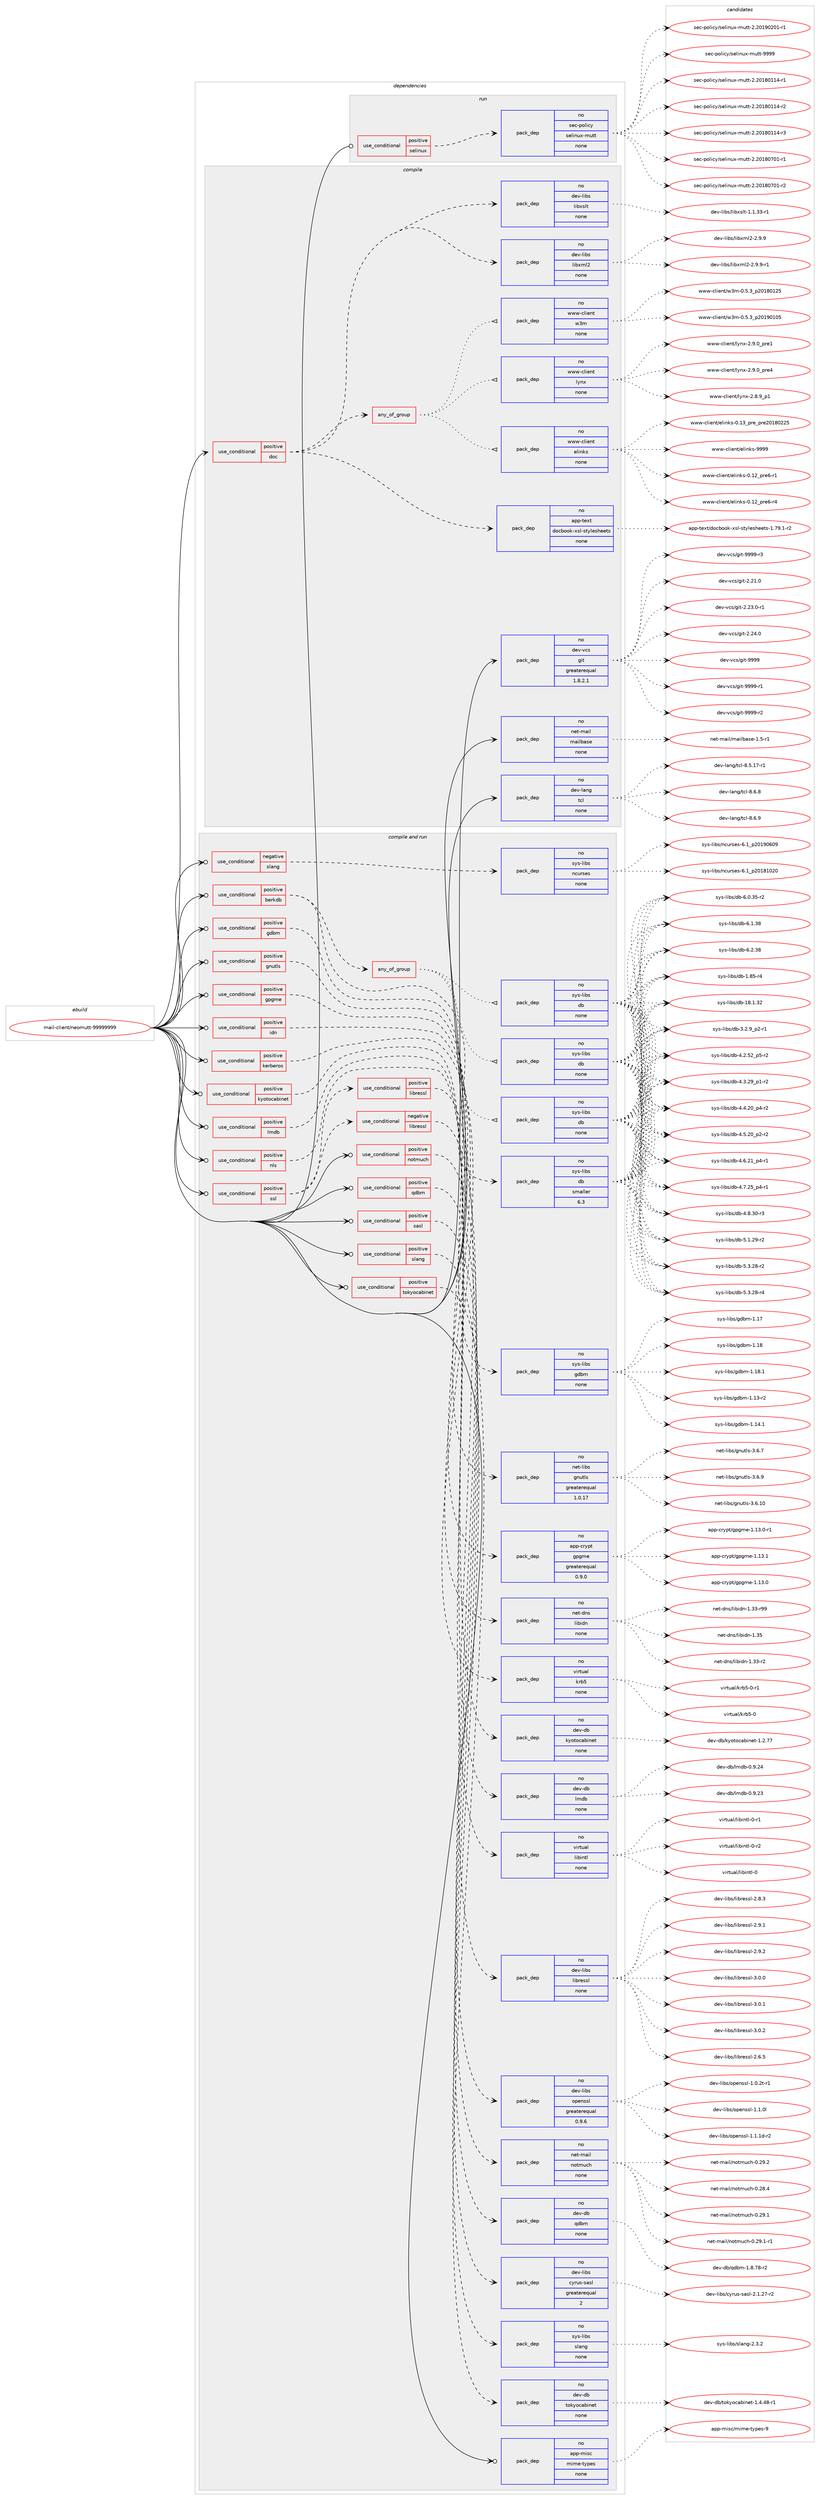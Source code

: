 digraph prolog {

# *************
# Graph options
# *************

newrank=true;
concentrate=true;
compound=true;
graph [rankdir=LR,fontname=Helvetica,fontsize=10,ranksep=1.5];#, ranksep=2.5, nodesep=0.2];
edge  [arrowhead=vee];
node  [fontname=Helvetica,fontsize=10];

# **********
# The ebuild
# **********

subgraph cluster_leftcol {
color=gray;
rank=same;
label=<<i>ebuild</i>>;
id [label="mail-client/neomutt-99999999", color=red, width=4, href="../mail-client/neomutt-99999999.svg"];
}

# ****************
# The dependencies
# ****************

subgraph cluster_midcol {
color=gray;
label=<<i>dependencies</i>>;
subgraph cluster_compile {
fillcolor="#eeeeee";
style=filled;
label=<<i>compile</i>>;
subgraph cond188159 {
dependency771784 [label=<<TABLE BORDER="0" CELLBORDER="1" CELLSPACING="0" CELLPADDING="4"><TR><TD ROWSPAN="3" CELLPADDING="10">use_conditional</TD></TR><TR><TD>positive</TD></TR><TR><TD>doc</TD></TR></TABLE>>, shape=none, color=red];
subgraph pack570267 {
dependency771785 [label=<<TABLE BORDER="0" CELLBORDER="1" CELLSPACING="0" CELLPADDING="4" WIDTH="220"><TR><TD ROWSPAN="6" CELLPADDING="30">pack_dep</TD></TR><TR><TD WIDTH="110">no</TD></TR><TR><TD>dev-libs</TD></TR><TR><TD>libxml2</TD></TR><TR><TD>none</TD></TR><TR><TD></TD></TR></TABLE>>, shape=none, color=blue];
}
dependency771784:e -> dependency771785:w [weight=20,style="dashed",arrowhead="vee"];
subgraph pack570268 {
dependency771786 [label=<<TABLE BORDER="0" CELLBORDER="1" CELLSPACING="0" CELLPADDING="4" WIDTH="220"><TR><TD ROWSPAN="6" CELLPADDING="30">pack_dep</TD></TR><TR><TD WIDTH="110">no</TD></TR><TR><TD>dev-libs</TD></TR><TR><TD>libxslt</TD></TR><TR><TD>none</TD></TR><TR><TD></TD></TR></TABLE>>, shape=none, color=blue];
}
dependency771784:e -> dependency771786:w [weight=20,style="dashed",arrowhead="vee"];
subgraph pack570269 {
dependency771787 [label=<<TABLE BORDER="0" CELLBORDER="1" CELLSPACING="0" CELLPADDING="4" WIDTH="220"><TR><TD ROWSPAN="6" CELLPADDING="30">pack_dep</TD></TR><TR><TD WIDTH="110">no</TD></TR><TR><TD>app-text</TD></TR><TR><TD>docbook-xsl-stylesheets</TD></TR><TR><TD>none</TD></TR><TR><TD></TD></TR></TABLE>>, shape=none, color=blue];
}
dependency771784:e -> dependency771787:w [weight=20,style="dashed",arrowhead="vee"];
subgraph any12952 {
dependency771788 [label=<<TABLE BORDER="0" CELLBORDER="1" CELLSPACING="0" CELLPADDING="4"><TR><TD CELLPADDING="10">any_of_group</TD></TR></TABLE>>, shape=none, color=red];subgraph pack570270 {
dependency771789 [label=<<TABLE BORDER="0" CELLBORDER="1" CELLSPACING="0" CELLPADDING="4" WIDTH="220"><TR><TD ROWSPAN="6" CELLPADDING="30">pack_dep</TD></TR><TR><TD WIDTH="110">no</TD></TR><TR><TD>www-client</TD></TR><TR><TD>lynx</TD></TR><TR><TD>none</TD></TR><TR><TD></TD></TR></TABLE>>, shape=none, color=blue];
}
dependency771788:e -> dependency771789:w [weight=20,style="dotted",arrowhead="oinv"];
subgraph pack570271 {
dependency771790 [label=<<TABLE BORDER="0" CELLBORDER="1" CELLSPACING="0" CELLPADDING="4" WIDTH="220"><TR><TD ROWSPAN="6" CELLPADDING="30">pack_dep</TD></TR><TR><TD WIDTH="110">no</TD></TR><TR><TD>www-client</TD></TR><TR><TD>w3m</TD></TR><TR><TD>none</TD></TR><TR><TD></TD></TR></TABLE>>, shape=none, color=blue];
}
dependency771788:e -> dependency771790:w [weight=20,style="dotted",arrowhead="oinv"];
subgraph pack570272 {
dependency771791 [label=<<TABLE BORDER="0" CELLBORDER="1" CELLSPACING="0" CELLPADDING="4" WIDTH="220"><TR><TD ROWSPAN="6" CELLPADDING="30">pack_dep</TD></TR><TR><TD WIDTH="110">no</TD></TR><TR><TD>www-client</TD></TR><TR><TD>elinks</TD></TR><TR><TD>none</TD></TR><TR><TD></TD></TR></TABLE>>, shape=none, color=blue];
}
dependency771788:e -> dependency771791:w [weight=20,style="dotted",arrowhead="oinv"];
}
dependency771784:e -> dependency771788:w [weight=20,style="dashed",arrowhead="vee"];
}
id:e -> dependency771784:w [weight=20,style="solid",arrowhead="vee"];
subgraph pack570273 {
dependency771792 [label=<<TABLE BORDER="0" CELLBORDER="1" CELLSPACING="0" CELLPADDING="4" WIDTH="220"><TR><TD ROWSPAN="6" CELLPADDING="30">pack_dep</TD></TR><TR><TD WIDTH="110">no</TD></TR><TR><TD>dev-lang</TD></TR><TR><TD>tcl</TD></TR><TR><TD>none</TD></TR><TR><TD></TD></TR></TABLE>>, shape=none, color=blue];
}
id:e -> dependency771792:w [weight=20,style="solid",arrowhead="vee"];
subgraph pack570274 {
dependency771793 [label=<<TABLE BORDER="0" CELLBORDER="1" CELLSPACING="0" CELLPADDING="4" WIDTH="220"><TR><TD ROWSPAN="6" CELLPADDING="30">pack_dep</TD></TR><TR><TD WIDTH="110">no</TD></TR><TR><TD>dev-vcs</TD></TR><TR><TD>git</TD></TR><TR><TD>greaterequal</TD></TR><TR><TD>1.8.2.1</TD></TR></TABLE>>, shape=none, color=blue];
}
id:e -> dependency771793:w [weight=20,style="solid",arrowhead="vee"];
subgraph pack570275 {
dependency771794 [label=<<TABLE BORDER="0" CELLBORDER="1" CELLSPACING="0" CELLPADDING="4" WIDTH="220"><TR><TD ROWSPAN="6" CELLPADDING="30">pack_dep</TD></TR><TR><TD WIDTH="110">no</TD></TR><TR><TD>net-mail</TD></TR><TR><TD>mailbase</TD></TR><TR><TD>none</TD></TR><TR><TD></TD></TR></TABLE>>, shape=none, color=blue];
}
id:e -> dependency771794:w [weight=20,style="solid",arrowhead="vee"];
}
subgraph cluster_compileandrun {
fillcolor="#eeeeee";
style=filled;
label=<<i>compile and run</i>>;
subgraph cond188160 {
dependency771795 [label=<<TABLE BORDER="0" CELLBORDER="1" CELLSPACING="0" CELLPADDING="4"><TR><TD ROWSPAN="3" CELLPADDING="10">use_conditional</TD></TR><TR><TD>negative</TD></TR><TR><TD>slang</TD></TR></TABLE>>, shape=none, color=red];
subgraph pack570276 {
dependency771796 [label=<<TABLE BORDER="0" CELLBORDER="1" CELLSPACING="0" CELLPADDING="4" WIDTH="220"><TR><TD ROWSPAN="6" CELLPADDING="30">pack_dep</TD></TR><TR><TD WIDTH="110">no</TD></TR><TR><TD>sys-libs</TD></TR><TR><TD>ncurses</TD></TR><TR><TD>none</TD></TR><TR><TD></TD></TR></TABLE>>, shape=none, color=blue];
}
dependency771795:e -> dependency771796:w [weight=20,style="dashed",arrowhead="vee"];
}
id:e -> dependency771795:w [weight=20,style="solid",arrowhead="odotvee"];
subgraph cond188161 {
dependency771797 [label=<<TABLE BORDER="0" CELLBORDER="1" CELLSPACING="0" CELLPADDING="4"><TR><TD ROWSPAN="3" CELLPADDING="10">use_conditional</TD></TR><TR><TD>positive</TD></TR><TR><TD>berkdb</TD></TR></TABLE>>, shape=none, color=red];
subgraph any12953 {
dependency771798 [label=<<TABLE BORDER="0" CELLBORDER="1" CELLSPACING="0" CELLPADDING="4"><TR><TD CELLPADDING="10">any_of_group</TD></TR></TABLE>>, shape=none, color=red];subgraph pack570277 {
dependency771799 [label=<<TABLE BORDER="0" CELLBORDER="1" CELLSPACING="0" CELLPADDING="4" WIDTH="220"><TR><TD ROWSPAN="6" CELLPADDING="30">pack_dep</TD></TR><TR><TD WIDTH="110">no</TD></TR><TR><TD>sys-libs</TD></TR><TR><TD>db</TD></TR><TR><TD>none</TD></TR><TR><TD></TD></TR></TABLE>>, shape=none, color=blue];
}
dependency771798:e -> dependency771799:w [weight=20,style="dotted",arrowhead="oinv"];
subgraph pack570278 {
dependency771800 [label=<<TABLE BORDER="0" CELLBORDER="1" CELLSPACING="0" CELLPADDING="4" WIDTH="220"><TR><TD ROWSPAN="6" CELLPADDING="30">pack_dep</TD></TR><TR><TD WIDTH="110">no</TD></TR><TR><TD>sys-libs</TD></TR><TR><TD>db</TD></TR><TR><TD>none</TD></TR><TR><TD></TD></TR></TABLE>>, shape=none, color=blue];
}
dependency771798:e -> dependency771800:w [weight=20,style="dotted",arrowhead="oinv"];
subgraph pack570279 {
dependency771801 [label=<<TABLE BORDER="0" CELLBORDER="1" CELLSPACING="0" CELLPADDING="4" WIDTH="220"><TR><TD ROWSPAN="6" CELLPADDING="30">pack_dep</TD></TR><TR><TD WIDTH="110">no</TD></TR><TR><TD>sys-libs</TD></TR><TR><TD>db</TD></TR><TR><TD>none</TD></TR><TR><TD></TD></TR></TABLE>>, shape=none, color=blue];
}
dependency771798:e -> dependency771801:w [weight=20,style="dotted",arrowhead="oinv"];
}
dependency771797:e -> dependency771798:w [weight=20,style="dashed",arrowhead="vee"];
subgraph pack570280 {
dependency771802 [label=<<TABLE BORDER="0" CELLBORDER="1" CELLSPACING="0" CELLPADDING="4" WIDTH="220"><TR><TD ROWSPAN="6" CELLPADDING="30">pack_dep</TD></TR><TR><TD WIDTH="110">no</TD></TR><TR><TD>sys-libs</TD></TR><TR><TD>db</TD></TR><TR><TD>smaller</TD></TR><TR><TD>6.3</TD></TR></TABLE>>, shape=none, color=blue];
}
dependency771797:e -> dependency771802:w [weight=20,style="dashed",arrowhead="vee"];
}
id:e -> dependency771797:w [weight=20,style="solid",arrowhead="odotvee"];
subgraph cond188162 {
dependency771803 [label=<<TABLE BORDER="0" CELLBORDER="1" CELLSPACING="0" CELLPADDING="4"><TR><TD ROWSPAN="3" CELLPADDING="10">use_conditional</TD></TR><TR><TD>positive</TD></TR><TR><TD>gdbm</TD></TR></TABLE>>, shape=none, color=red];
subgraph pack570281 {
dependency771804 [label=<<TABLE BORDER="0" CELLBORDER="1" CELLSPACING="0" CELLPADDING="4" WIDTH="220"><TR><TD ROWSPAN="6" CELLPADDING="30">pack_dep</TD></TR><TR><TD WIDTH="110">no</TD></TR><TR><TD>sys-libs</TD></TR><TR><TD>gdbm</TD></TR><TR><TD>none</TD></TR><TR><TD></TD></TR></TABLE>>, shape=none, color=blue];
}
dependency771803:e -> dependency771804:w [weight=20,style="dashed",arrowhead="vee"];
}
id:e -> dependency771803:w [weight=20,style="solid",arrowhead="odotvee"];
subgraph cond188163 {
dependency771805 [label=<<TABLE BORDER="0" CELLBORDER="1" CELLSPACING="0" CELLPADDING="4"><TR><TD ROWSPAN="3" CELLPADDING="10">use_conditional</TD></TR><TR><TD>positive</TD></TR><TR><TD>gnutls</TD></TR></TABLE>>, shape=none, color=red];
subgraph pack570282 {
dependency771806 [label=<<TABLE BORDER="0" CELLBORDER="1" CELLSPACING="0" CELLPADDING="4" WIDTH="220"><TR><TD ROWSPAN="6" CELLPADDING="30">pack_dep</TD></TR><TR><TD WIDTH="110">no</TD></TR><TR><TD>net-libs</TD></TR><TR><TD>gnutls</TD></TR><TR><TD>greaterequal</TD></TR><TR><TD>1.0.17</TD></TR></TABLE>>, shape=none, color=blue];
}
dependency771805:e -> dependency771806:w [weight=20,style="dashed",arrowhead="vee"];
}
id:e -> dependency771805:w [weight=20,style="solid",arrowhead="odotvee"];
subgraph cond188164 {
dependency771807 [label=<<TABLE BORDER="0" CELLBORDER="1" CELLSPACING="0" CELLPADDING="4"><TR><TD ROWSPAN="3" CELLPADDING="10">use_conditional</TD></TR><TR><TD>positive</TD></TR><TR><TD>gpgme</TD></TR></TABLE>>, shape=none, color=red];
subgraph pack570283 {
dependency771808 [label=<<TABLE BORDER="0" CELLBORDER="1" CELLSPACING="0" CELLPADDING="4" WIDTH="220"><TR><TD ROWSPAN="6" CELLPADDING="30">pack_dep</TD></TR><TR><TD WIDTH="110">no</TD></TR><TR><TD>app-crypt</TD></TR><TR><TD>gpgme</TD></TR><TR><TD>greaterequal</TD></TR><TR><TD>0.9.0</TD></TR></TABLE>>, shape=none, color=blue];
}
dependency771807:e -> dependency771808:w [weight=20,style="dashed",arrowhead="vee"];
}
id:e -> dependency771807:w [weight=20,style="solid",arrowhead="odotvee"];
subgraph cond188165 {
dependency771809 [label=<<TABLE BORDER="0" CELLBORDER="1" CELLSPACING="0" CELLPADDING="4"><TR><TD ROWSPAN="3" CELLPADDING="10">use_conditional</TD></TR><TR><TD>positive</TD></TR><TR><TD>idn</TD></TR></TABLE>>, shape=none, color=red];
subgraph pack570284 {
dependency771810 [label=<<TABLE BORDER="0" CELLBORDER="1" CELLSPACING="0" CELLPADDING="4" WIDTH="220"><TR><TD ROWSPAN="6" CELLPADDING="30">pack_dep</TD></TR><TR><TD WIDTH="110">no</TD></TR><TR><TD>net-dns</TD></TR><TR><TD>libidn</TD></TR><TR><TD>none</TD></TR><TR><TD></TD></TR></TABLE>>, shape=none, color=blue];
}
dependency771809:e -> dependency771810:w [weight=20,style="dashed",arrowhead="vee"];
}
id:e -> dependency771809:w [weight=20,style="solid",arrowhead="odotvee"];
subgraph cond188166 {
dependency771811 [label=<<TABLE BORDER="0" CELLBORDER="1" CELLSPACING="0" CELLPADDING="4"><TR><TD ROWSPAN="3" CELLPADDING="10">use_conditional</TD></TR><TR><TD>positive</TD></TR><TR><TD>kerberos</TD></TR></TABLE>>, shape=none, color=red];
subgraph pack570285 {
dependency771812 [label=<<TABLE BORDER="0" CELLBORDER="1" CELLSPACING="0" CELLPADDING="4" WIDTH="220"><TR><TD ROWSPAN="6" CELLPADDING="30">pack_dep</TD></TR><TR><TD WIDTH="110">no</TD></TR><TR><TD>virtual</TD></TR><TR><TD>krb5</TD></TR><TR><TD>none</TD></TR><TR><TD></TD></TR></TABLE>>, shape=none, color=blue];
}
dependency771811:e -> dependency771812:w [weight=20,style="dashed",arrowhead="vee"];
}
id:e -> dependency771811:w [weight=20,style="solid",arrowhead="odotvee"];
subgraph cond188167 {
dependency771813 [label=<<TABLE BORDER="0" CELLBORDER="1" CELLSPACING="0" CELLPADDING="4"><TR><TD ROWSPAN="3" CELLPADDING="10">use_conditional</TD></TR><TR><TD>positive</TD></TR><TR><TD>kyotocabinet</TD></TR></TABLE>>, shape=none, color=red];
subgraph pack570286 {
dependency771814 [label=<<TABLE BORDER="0" CELLBORDER="1" CELLSPACING="0" CELLPADDING="4" WIDTH="220"><TR><TD ROWSPAN="6" CELLPADDING="30">pack_dep</TD></TR><TR><TD WIDTH="110">no</TD></TR><TR><TD>dev-db</TD></TR><TR><TD>kyotocabinet</TD></TR><TR><TD>none</TD></TR><TR><TD></TD></TR></TABLE>>, shape=none, color=blue];
}
dependency771813:e -> dependency771814:w [weight=20,style="dashed",arrowhead="vee"];
}
id:e -> dependency771813:w [weight=20,style="solid",arrowhead="odotvee"];
subgraph cond188168 {
dependency771815 [label=<<TABLE BORDER="0" CELLBORDER="1" CELLSPACING="0" CELLPADDING="4"><TR><TD ROWSPAN="3" CELLPADDING="10">use_conditional</TD></TR><TR><TD>positive</TD></TR><TR><TD>lmdb</TD></TR></TABLE>>, shape=none, color=red];
subgraph pack570287 {
dependency771816 [label=<<TABLE BORDER="0" CELLBORDER="1" CELLSPACING="0" CELLPADDING="4" WIDTH="220"><TR><TD ROWSPAN="6" CELLPADDING="30">pack_dep</TD></TR><TR><TD WIDTH="110">no</TD></TR><TR><TD>dev-db</TD></TR><TR><TD>lmdb</TD></TR><TR><TD>none</TD></TR><TR><TD></TD></TR></TABLE>>, shape=none, color=blue];
}
dependency771815:e -> dependency771816:w [weight=20,style="dashed",arrowhead="vee"];
}
id:e -> dependency771815:w [weight=20,style="solid",arrowhead="odotvee"];
subgraph cond188169 {
dependency771817 [label=<<TABLE BORDER="0" CELLBORDER="1" CELLSPACING="0" CELLPADDING="4"><TR><TD ROWSPAN="3" CELLPADDING="10">use_conditional</TD></TR><TR><TD>positive</TD></TR><TR><TD>nls</TD></TR></TABLE>>, shape=none, color=red];
subgraph pack570288 {
dependency771818 [label=<<TABLE BORDER="0" CELLBORDER="1" CELLSPACING="0" CELLPADDING="4" WIDTH="220"><TR><TD ROWSPAN="6" CELLPADDING="30">pack_dep</TD></TR><TR><TD WIDTH="110">no</TD></TR><TR><TD>virtual</TD></TR><TR><TD>libintl</TD></TR><TR><TD>none</TD></TR><TR><TD></TD></TR></TABLE>>, shape=none, color=blue];
}
dependency771817:e -> dependency771818:w [weight=20,style="dashed",arrowhead="vee"];
}
id:e -> dependency771817:w [weight=20,style="solid",arrowhead="odotvee"];
subgraph cond188170 {
dependency771819 [label=<<TABLE BORDER="0" CELLBORDER="1" CELLSPACING="0" CELLPADDING="4"><TR><TD ROWSPAN="3" CELLPADDING="10">use_conditional</TD></TR><TR><TD>positive</TD></TR><TR><TD>notmuch</TD></TR></TABLE>>, shape=none, color=red];
subgraph pack570289 {
dependency771820 [label=<<TABLE BORDER="0" CELLBORDER="1" CELLSPACING="0" CELLPADDING="4" WIDTH="220"><TR><TD ROWSPAN="6" CELLPADDING="30">pack_dep</TD></TR><TR><TD WIDTH="110">no</TD></TR><TR><TD>net-mail</TD></TR><TR><TD>notmuch</TD></TR><TR><TD>none</TD></TR><TR><TD></TD></TR></TABLE>>, shape=none, color=blue];
}
dependency771819:e -> dependency771820:w [weight=20,style="dashed",arrowhead="vee"];
}
id:e -> dependency771819:w [weight=20,style="solid",arrowhead="odotvee"];
subgraph cond188171 {
dependency771821 [label=<<TABLE BORDER="0" CELLBORDER="1" CELLSPACING="0" CELLPADDING="4"><TR><TD ROWSPAN="3" CELLPADDING="10">use_conditional</TD></TR><TR><TD>positive</TD></TR><TR><TD>qdbm</TD></TR></TABLE>>, shape=none, color=red];
subgraph pack570290 {
dependency771822 [label=<<TABLE BORDER="0" CELLBORDER="1" CELLSPACING="0" CELLPADDING="4" WIDTH="220"><TR><TD ROWSPAN="6" CELLPADDING="30">pack_dep</TD></TR><TR><TD WIDTH="110">no</TD></TR><TR><TD>dev-db</TD></TR><TR><TD>qdbm</TD></TR><TR><TD>none</TD></TR><TR><TD></TD></TR></TABLE>>, shape=none, color=blue];
}
dependency771821:e -> dependency771822:w [weight=20,style="dashed",arrowhead="vee"];
}
id:e -> dependency771821:w [weight=20,style="solid",arrowhead="odotvee"];
subgraph cond188172 {
dependency771823 [label=<<TABLE BORDER="0" CELLBORDER="1" CELLSPACING="0" CELLPADDING="4"><TR><TD ROWSPAN="3" CELLPADDING="10">use_conditional</TD></TR><TR><TD>positive</TD></TR><TR><TD>sasl</TD></TR></TABLE>>, shape=none, color=red];
subgraph pack570291 {
dependency771824 [label=<<TABLE BORDER="0" CELLBORDER="1" CELLSPACING="0" CELLPADDING="4" WIDTH="220"><TR><TD ROWSPAN="6" CELLPADDING="30">pack_dep</TD></TR><TR><TD WIDTH="110">no</TD></TR><TR><TD>dev-libs</TD></TR><TR><TD>cyrus-sasl</TD></TR><TR><TD>greaterequal</TD></TR><TR><TD>2</TD></TR></TABLE>>, shape=none, color=blue];
}
dependency771823:e -> dependency771824:w [weight=20,style="dashed",arrowhead="vee"];
}
id:e -> dependency771823:w [weight=20,style="solid",arrowhead="odotvee"];
subgraph cond188173 {
dependency771825 [label=<<TABLE BORDER="0" CELLBORDER="1" CELLSPACING="0" CELLPADDING="4"><TR><TD ROWSPAN="3" CELLPADDING="10">use_conditional</TD></TR><TR><TD>positive</TD></TR><TR><TD>slang</TD></TR></TABLE>>, shape=none, color=red];
subgraph pack570292 {
dependency771826 [label=<<TABLE BORDER="0" CELLBORDER="1" CELLSPACING="0" CELLPADDING="4" WIDTH="220"><TR><TD ROWSPAN="6" CELLPADDING="30">pack_dep</TD></TR><TR><TD WIDTH="110">no</TD></TR><TR><TD>sys-libs</TD></TR><TR><TD>slang</TD></TR><TR><TD>none</TD></TR><TR><TD></TD></TR></TABLE>>, shape=none, color=blue];
}
dependency771825:e -> dependency771826:w [weight=20,style="dashed",arrowhead="vee"];
}
id:e -> dependency771825:w [weight=20,style="solid",arrowhead="odotvee"];
subgraph cond188174 {
dependency771827 [label=<<TABLE BORDER="0" CELLBORDER="1" CELLSPACING="0" CELLPADDING="4"><TR><TD ROWSPAN="3" CELLPADDING="10">use_conditional</TD></TR><TR><TD>positive</TD></TR><TR><TD>ssl</TD></TR></TABLE>>, shape=none, color=red];
subgraph cond188175 {
dependency771828 [label=<<TABLE BORDER="0" CELLBORDER="1" CELLSPACING="0" CELLPADDING="4"><TR><TD ROWSPAN="3" CELLPADDING="10">use_conditional</TD></TR><TR><TD>negative</TD></TR><TR><TD>libressl</TD></TR></TABLE>>, shape=none, color=red];
subgraph pack570293 {
dependency771829 [label=<<TABLE BORDER="0" CELLBORDER="1" CELLSPACING="0" CELLPADDING="4" WIDTH="220"><TR><TD ROWSPAN="6" CELLPADDING="30">pack_dep</TD></TR><TR><TD WIDTH="110">no</TD></TR><TR><TD>dev-libs</TD></TR><TR><TD>openssl</TD></TR><TR><TD>greaterequal</TD></TR><TR><TD>0.9.6</TD></TR></TABLE>>, shape=none, color=blue];
}
dependency771828:e -> dependency771829:w [weight=20,style="dashed",arrowhead="vee"];
}
dependency771827:e -> dependency771828:w [weight=20,style="dashed",arrowhead="vee"];
subgraph cond188176 {
dependency771830 [label=<<TABLE BORDER="0" CELLBORDER="1" CELLSPACING="0" CELLPADDING="4"><TR><TD ROWSPAN="3" CELLPADDING="10">use_conditional</TD></TR><TR><TD>positive</TD></TR><TR><TD>libressl</TD></TR></TABLE>>, shape=none, color=red];
subgraph pack570294 {
dependency771831 [label=<<TABLE BORDER="0" CELLBORDER="1" CELLSPACING="0" CELLPADDING="4" WIDTH="220"><TR><TD ROWSPAN="6" CELLPADDING="30">pack_dep</TD></TR><TR><TD WIDTH="110">no</TD></TR><TR><TD>dev-libs</TD></TR><TR><TD>libressl</TD></TR><TR><TD>none</TD></TR><TR><TD></TD></TR></TABLE>>, shape=none, color=blue];
}
dependency771830:e -> dependency771831:w [weight=20,style="dashed",arrowhead="vee"];
}
dependency771827:e -> dependency771830:w [weight=20,style="dashed",arrowhead="vee"];
}
id:e -> dependency771827:w [weight=20,style="solid",arrowhead="odotvee"];
subgraph cond188177 {
dependency771832 [label=<<TABLE BORDER="0" CELLBORDER="1" CELLSPACING="0" CELLPADDING="4"><TR><TD ROWSPAN="3" CELLPADDING="10">use_conditional</TD></TR><TR><TD>positive</TD></TR><TR><TD>tokyocabinet</TD></TR></TABLE>>, shape=none, color=red];
subgraph pack570295 {
dependency771833 [label=<<TABLE BORDER="0" CELLBORDER="1" CELLSPACING="0" CELLPADDING="4" WIDTH="220"><TR><TD ROWSPAN="6" CELLPADDING="30">pack_dep</TD></TR><TR><TD WIDTH="110">no</TD></TR><TR><TD>dev-db</TD></TR><TR><TD>tokyocabinet</TD></TR><TR><TD>none</TD></TR><TR><TD></TD></TR></TABLE>>, shape=none, color=blue];
}
dependency771832:e -> dependency771833:w [weight=20,style="dashed",arrowhead="vee"];
}
id:e -> dependency771832:w [weight=20,style="solid",arrowhead="odotvee"];
subgraph pack570296 {
dependency771834 [label=<<TABLE BORDER="0" CELLBORDER="1" CELLSPACING="0" CELLPADDING="4" WIDTH="220"><TR><TD ROWSPAN="6" CELLPADDING="30">pack_dep</TD></TR><TR><TD WIDTH="110">no</TD></TR><TR><TD>app-misc</TD></TR><TR><TD>mime-types</TD></TR><TR><TD>none</TD></TR><TR><TD></TD></TR></TABLE>>, shape=none, color=blue];
}
id:e -> dependency771834:w [weight=20,style="solid",arrowhead="odotvee"];
}
subgraph cluster_run {
fillcolor="#eeeeee";
style=filled;
label=<<i>run</i>>;
subgraph cond188178 {
dependency771835 [label=<<TABLE BORDER="0" CELLBORDER="1" CELLSPACING="0" CELLPADDING="4"><TR><TD ROWSPAN="3" CELLPADDING="10">use_conditional</TD></TR><TR><TD>positive</TD></TR><TR><TD>selinux</TD></TR></TABLE>>, shape=none, color=red];
subgraph pack570297 {
dependency771836 [label=<<TABLE BORDER="0" CELLBORDER="1" CELLSPACING="0" CELLPADDING="4" WIDTH="220"><TR><TD ROWSPAN="6" CELLPADDING="30">pack_dep</TD></TR><TR><TD WIDTH="110">no</TD></TR><TR><TD>sec-policy</TD></TR><TR><TD>selinux-mutt</TD></TR><TR><TD>none</TD></TR><TR><TD></TD></TR></TABLE>>, shape=none, color=blue];
}
dependency771835:e -> dependency771836:w [weight=20,style="dashed",arrowhead="vee"];
}
id:e -> dependency771835:w [weight=20,style="solid",arrowhead="odot"];
}
}

# **************
# The candidates
# **************

subgraph cluster_choices {
rank=same;
color=gray;
label=<<i>candidates</i>>;

subgraph choice570267 {
color=black;
nodesep=1;
choice1001011184510810598115471081059812010910850455046574657 [label="dev-libs/libxml2-2.9.9", color=red, width=4,href="../dev-libs/libxml2-2.9.9.svg"];
choice10010111845108105981154710810598120109108504550465746574511449 [label="dev-libs/libxml2-2.9.9-r1", color=red, width=4,href="../dev-libs/libxml2-2.9.9-r1.svg"];
dependency771785:e -> choice1001011184510810598115471081059812010910850455046574657:w [style=dotted,weight="100"];
dependency771785:e -> choice10010111845108105981154710810598120109108504550465746574511449:w [style=dotted,weight="100"];
}
subgraph choice570268 {
color=black;
nodesep=1;
choice10010111845108105981154710810598120115108116454946494651514511449 [label="dev-libs/libxslt-1.1.33-r1", color=red, width=4,href="../dev-libs/libxslt-1.1.33-r1.svg"];
dependency771786:e -> choice10010111845108105981154710810598120115108116454946494651514511449:w [style=dotted,weight="100"];
}
subgraph choice570269 {
color=black;
nodesep=1;
choice97112112451161011201164710011199981111111074512011510845115116121108101115104101101116115454946555746494511450 [label="app-text/docbook-xsl-stylesheets-1.79.1-r2", color=red, width=4,href="../app-text/docbook-xsl-stylesheets-1.79.1-r2.svg"];
dependency771787:e -> choice97112112451161011201164710011199981111111074512011510845115116121108101115104101101116115454946555746494511450:w [style=dotted,weight="100"];
}
subgraph choice570270 {
color=black;
nodesep=1;
choice1191191194599108105101110116471081211101204550465646579511249 [label="www-client/lynx-2.8.9_p1", color=red, width=4,href="../www-client/lynx-2.8.9_p1.svg"];
choice1191191194599108105101110116471081211101204550465746489511211410149 [label="www-client/lynx-2.9.0_pre1", color=red, width=4,href="../www-client/lynx-2.9.0_pre1.svg"];
choice1191191194599108105101110116471081211101204550465746489511211410152 [label="www-client/lynx-2.9.0_pre4", color=red, width=4,href="../www-client/lynx-2.9.0_pre4.svg"];
dependency771789:e -> choice1191191194599108105101110116471081211101204550465646579511249:w [style=dotted,weight="100"];
dependency771789:e -> choice1191191194599108105101110116471081211101204550465746489511211410149:w [style=dotted,weight="100"];
dependency771789:e -> choice1191191194599108105101110116471081211101204550465746489511211410152:w [style=dotted,weight="100"];
}
subgraph choice570271 {
color=black;
nodesep=1;
choice11911911945991081051011101164711951109454846534651951125048495648495053 [label="www-client/w3m-0.5.3_p20180125", color=red, width=4,href="../www-client/w3m-0.5.3_p20180125.svg"];
choice11911911945991081051011101164711951109454846534651951125048495748494853 [label="www-client/w3m-0.5.3_p20190105", color=red, width=4,href="../www-client/w3m-0.5.3_p20190105.svg"];
dependency771790:e -> choice11911911945991081051011101164711951109454846534651951125048495648495053:w [style=dotted,weight="100"];
dependency771790:e -> choice11911911945991081051011101164711951109454846534651951125048495748494853:w [style=dotted,weight="100"];
}
subgraph choice570272 {
color=black;
nodesep=1;
choice119119119459910810510111011647101108105110107115454846495095112114101544511449 [label="www-client/elinks-0.12_pre6-r1", color=red, width=4,href="../www-client/elinks-0.12_pre6-r1.svg"];
choice119119119459910810510111011647101108105110107115454846495095112114101544511452 [label="www-client/elinks-0.12_pre6-r4", color=red, width=4,href="../www-client/elinks-0.12_pre6-r4.svg"];
choice119119119459910810510111011647101108105110107115454846495195112114101951121141015048495648505053 [label="www-client/elinks-0.13_pre_pre20180225", color=red, width=4,href="../www-client/elinks-0.13_pre_pre20180225.svg"];
choice1191191194599108105101110116471011081051101071154557575757 [label="www-client/elinks-9999", color=red, width=4,href="../www-client/elinks-9999.svg"];
dependency771791:e -> choice119119119459910810510111011647101108105110107115454846495095112114101544511449:w [style=dotted,weight="100"];
dependency771791:e -> choice119119119459910810510111011647101108105110107115454846495095112114101544511452:w [style=dotted,weight="100"];
dependency771791:e -> choice119119119459910810510111011647101108105110107115454846495195112114101951121141015048495648505053:w [style=dotted,weight="100"];
dependency771791:e -> choice1191191194599108105101110116471011081051101071154557575757:w [style=dotted,weight="100"];
}
subgraph choice570273 {
color=black;
nodesep=1;
choice10010111845108971101034711699108455646534649554511449 [label="dev-lang/tcl-8.5.17-r1", color=red, width=4,href="../dev-lang/tcl-8.5.17-r1.svg"];
choice10010111845108971101034711699108455646544656 [label="dev-lang/tcl-8.6.8", color=red, width=4,href="../dev-lang/tcl-8.6.8.svg"];
choice10010111845108971101034711699108455646544657 [label="dev-lang/tcl-8.6.9", color=red, width=4,href="../dev-lang/tcl-8.6.9.svg"];
dependency771792:e -> choice10010111845108971101034711699108455646534649554511449:w [style=dotted,weight="100"];
dependency771792:e -> choice10010111845108971101034711699108455646544656:w [style=dotted,weight="100"];
dependency771792:e -> choice10010111845108971101034711699108455646544657:w [style=dotted,weight="100"];
}
subgraph choice570274 {
color=black;
nodesep=1;
choice10010111845118991154710310511645504650494648 [label="dev-vcs/git-2.21.0", color=red, width=4,href="../dev-vcs/git-2.21.0.svg"];
choice100101118451189911547103105116455046505146484511449 [label="dev-vcs/git-2.23.0-r1", color=red, width=4,href="../dev-vcs/git-2.23.0-r1.svg"];
choice10010111845118991154710310511645504650524648 [label="dev-vcs/git-2.24.0", color=red, width=4,href="../dev-vcs/git-2.24.0.svg"];
choice1001011184511899115471031051164557575757 [label="dev-vcs/git-9999", color=red, width=4,href="../dev-vcs/git-9999.svg"];
choice10010111845118991154710310511645575757574511449 [label="dev-vcs/git-9999-r1", color=red, width=4,href="../dev-vcs/git-9999-r1.svg"];
choice10010111845118991154710310511645575757574511450 [label="dev-vcs/git-9999-r2", color=red, width=4,href="../dev-vcs/git-9999-r2.svg"];
choice10010111845118991154710310511645575757574511451 [label="dev-vcs/git-9999-r3", color=red, width=4,href="../dev-vcs/git-9999-r3.svg"];
dependency771793:e -> choice10010111845118991154710310511645504650494648:w [style=dotted,weight="100"];
dependency771793:e -> choice100101118451189911547103105116455046505146484511449:w [style=dotted,weight="100"];
dependency771793:e -> choice10010111845118991154710310511645504650524648:w [style=dotted,weight="100"];
dependency771793:e -> choice1001011184511899115471031051164557575757:w [style=dotted,weight="100"];
dependency771793:e -> choice10010111845118991154710310511645575757574511449:w [style=dotted,weight="100"];
dependency771793:e -> choice10010111845118991154710310511645575757574511450:w [style=dotted,weight="100"];
dependency771793:e -> choice10010111845118991154710310511645575757574511451:w [style=dotted,weight="100"];
}
subgraph choice570275 {
color=black;
nodesep=1;
choice110101116451099710510847109971051089897115101454946534511449 [label="net-mail/mailbase-1.5-r1", color=red, width=4,href="../net-mail/mailbase-1.5-r1.svg"];
dependency771794:e -> choice110101116451099710510847109971051089897115101454946534511449:w [style=dotted,weight="100"];
}
subgraph choice570276 {
color=black;
nodesep=1;
choice1151211154510810598115471109911711411510111545544649951125048495649485048 [label="sys-libs/ncurses-6.1_p20181020", color=red, width=4,href="../sys-libs/ncurses-6.1_p20181020.svg"];
choice1151211154510810598115471109911711411510111545544649951125048495748544857 [label="sys-libs/ncurses-6.1_p20190609", color=red, width=4,href="../sys-libs/ncurses-6.1_p20190609.svg"];
dependency771796:e -> choice1151211154510810598115471109911711411510111545544649951125048495649485048:w [style=dotted,weight="100"];
dependency771796:e -> choice1151211154510810598115471109911711411510111545544649951125048495748544857:w [style=dotted,weight="100"];
}
subgraph choice570277 {
color=black;
nodesep=1;
choice1151211154510810598115471009845494656534511452 [label="sys-libs/db-1.85-r4", color=red, width=4,href="../sys-libs/db-1.85-r4.svg"];
choice115121115451081059811547100984549564649465150 [label="sys-libs/db-18.1.32", color=red, width=4,href="../sys-libs/db-18.1.32.svg"];
choice1151211154510810598115471009845514650465795112504511449 [label="sys-libs/db-3.2.9_p2-r1", color=red, width=4,href="../sys-libs/db-3.2.9_p2-r1.svg"];
choice115121115451081059811547100984552465046535095112534511450 [label="sys-libs/db-4.2.52_p5-r2", color=red, width=4,href="../sys-libs/db-4.2.52_p5-r2.svg"];
choice115121115451081059811547100984552465146505795112494511450 [label="sys-libs/db-4.3.29_p1-r2", color=red, width=4,href="../sys-libs/db-4.3.29_p1-r2.svg"];
choice115121115451081059811547100984552465246504895112524511450 [label="sys-libs/db-4.4.20_p4-r2", color=red, width=4,href="../sys-libs/db-4.4.20_p4-r2.svg"];
choice115121115451081059811547100984552465346504895112504511450 [label="sys-libs/db-4.5.20_p2-r2", color=red, width=4,href="../sys-libs/db-4.5.20_p2-r2.svg"];
choice115121115451081059811547100984552465446504995112524511449 [label="sys-libs/db-4.6.21_p4-r1", color=red, width=4,href="../sys-libs/db-4.6.21_p4-r1.svg"];
choice115121115451081059811547100984552465546505395112524511449 [label="sys-libs/db-4.7.25_p4-r1", color=red, width=4,href="../sys-libs/db-4.7.25_p4-r1.svg"];
choice11512111545108105981154710098455246564651484511451 [label="sys-libs/db-4.8.30-r3", color=red, width=4,href="../sys-libs/db-4.8.30-r3.svg"];
choice11512111545108105981154710098455346494650574511450 [label="sys-libs/db-5.1.29-r2", color=red, width=4,href="../sys-libs/db-5.1.29-r2.svg"];
choice11512111545108105981154710098455346514650564511450 [label="sys-libs/db-5.3.28-r2", color=red, width=4,href="../sys-libs/db-5.3.28-r2.svg"];
choice11512111545108105981154710098455346514650564511452 [label="sys-libs/db-5.3.28-r4", color=red, width=4,href="../sys-libs/db-5.3.28-r4.svg"];
choice11512111545108105981154710098455446484651534511450 [label="sys-libs/db-6.0.35-r2", color=red, width=4,href="../sys-libs/db-6.0.35-r2.svg"];
choice1151211154510810598115471009845544649465156 [label="sys-libs/db-6.1.38", color=red, width=4,href="../sys-libs/db-6.1.38.svg"];
choice1151211154510810598115471009845544650465156 [label="sys-libs/db-6.2.38", color=red, width=4,href="../sys-libs/db-6.2.38.svg"];
dependency771799:e -> choice1151211154510810598115471009845494656534511452:w [style=dotted,weight="100"];
dependency771799:e -> choice115121115451081059811547100984549564649465150:w [style=dotted,weight="100"];
dependency771799:e -> choice1151211154510810598115471009845514650465795112504511449:w [style=dotted,weight="100"];
dependency771799:e -> choice115121115451081059811547100984552465046535095112534511450:w [style=dotted,weight="100"];
dependency771799:e -> choice115121115451081059811547100984552465146505795112494511450:w [style=dotted,weight="100"];
dependency771799:e -> choice115121115451081059811547100984552465246504895112524511450:w [style=dotted,weight="100"];
dependency771799:e -> choice115121115451081059811547100984552465346504895112504511450:w [style=dotted,weight="100"];
dependency771799:e -> choice115121115451081059811547100984552465446504995112524511449:w [style=dotted,weight="100"];
dependency771799:e -> choice115121115451081059811547100984552465546505395112524511449:w [style=dotted,weight="100"];
dependency771799:e -> choice11512111545108105981154710098455246564651484511451:w [style=dotted,weight="100"];
dependency771799:e -> choice11512111545108105981154710098455346494650574511450:w [style=dotted,weight="100"];
dependency771799:e -> choice11512111545108105981154710098455346514650564511450:w [style=dotted,weight="100"];
dependency771799:e -> choice11512111545108105981154710098455346514650564511452:w [style=dotted,weight="100"];
dependency771799:e -> choice11512111545108105981154710098455446484651534511450:w [style=dotted,weight="100"];
dependency771799:e -> choice1151211154510810598115471009845544649465156:w [style=dotted,weight="100"];
dependency771799:e -> choice1151211154510810598115471009845544650465156:w [style=dotted,weight="100"];
}
subgraph choice570278 {
color=black;
nodesep=1;
choice1151211154510810598115471009845494656534511452 [label="sys-libs/db-1.85-r4", color=red, width=4,href="../sys-libs/db-1.85-r4.svg"];
choice115121115451081059811547100984549564649465150 [label="sys-libs/db-18.1.32", color=red, width=4,href="../sys-libs/db-18.1.32.svg"];
choice1151211154510810598115471009845514650465795112504511449 [label="sys-libs/db-3.2.9_p2-r1", color=red, width=4,href="../sys-libs/db-3.2.9_p2-r1.svg"];
choice115121115451081059811547100984552465046535095112534511450 [label="sys-libs/db-4.2.52_p5-r2", color=red, width=4,href="../sys-libs/db-4.2.52_p5-r2.svg"];
choice115121115451081059811547100984552465146505795112494511450 [label="sys-libs/db-4.3.29_p1-r2", color=red, width=4,href="../sys-libs/db-4.3.29_p1-r2.svg"];
choice115121115451081059811547100984552465246504895112524511450 [label="sys-libs/db-4.4.20_p4-r2", color=red, width=4,href="../sys-libs/db-4.4.20_p4-r2.svg"];
choice115121115451081059811547100984552465346504895112504511450 [label="sys-libs/db-4.5.20_p2-r2", color=red, width=4,href="../sys-libs/db-4.5.20_p2-r2.svg"];
choice115121115451081059811547100984552465446504995112524511449 [label="sys-libs/db-4.6.21_p4-r1", color=red, width=4,href="../sys-libs/db-4.6.21_p4-r1.svg"];
choice115121115451081059811547100984552465546505395112524511449 [label="sys-libs/db-4.7.25_p4-r1", color=red, width=4,href="../sys-libs/db-4.7.25_p4-r1.svg"];
choice11512111545108105981154710098455246564651484511451 [label="sys-libs/db-4.8.30-r3", color=red, width=4,href="../sys-libs/db-4.8.30-r3.svg"];
choice11512111545108105981154710098455346494650574511450 [label="sys-libs/db-5.1.29-r2", color=red, width=4,href="../sys-libs/db-5.1.29-r2.svg"];
choice11512111545108105981154710098455346514650564511450 [label="sys-libs/db-5.3.28-r2", color=red, width=4,href="../sys-libs/db-5.3.28-r2.svg"];
choice11512111545108105981154710098455346514650564511452 [label="sys-libs/db-5.3.28-r4", color=red, width=4,href="../sys-libs/db-5.3.28-r4.svg"];
choice11512111545108105981154710098455446484651534511450 [label="sys-libs/db-6.0.35-r2", color=red, width=4,href="../sys-libs/db-6.0.35-r2.svg"];
choice1151211154510810598115471009845544649465156 [label="sys-libs/db-6.1.38", color=red, width=4,href="../sys-libs/db-6.1.38.svg"];
choice1151211154510810598115471009845544650465156 [label="sys-libs/db-6.2.38", color=red, width=4,href="../sys-libs/db-6.2.38.svg"];
dependency771800:e -> choice1151211154510810598115471009845494656534511452:w [style=dotted,weight="100"];
dependency771800:e -> choice115121115451081059811547100984549564649465150:w [style=dotted,weight="100"];
dependency771800:e -> choice1151211154510810598115471009845514650465795112504511449:w [style=dotted,weight="100"];
dependency771800:e -> choice115121115451081059811547100984552465046535095112534511450:w [style=dotted,weight="100"];
dependency771800:e -> choice115121115451081059811547100984552465146505795112494511450:w [style=dotted,weight="100"];
dependency771800:e -> choice115121115451081059811547100984552465246504895112524511450:w [style=dotted,weight="100"];
dependency771800:e -> choice115121115451081059811547100984552465346504895112504511450:w [style=dotted,weight="100"];
dependency771800:e -> choice115121115451081059811547100984552465446504995112524511449:w [style=dotted,weight="100"];
dependency771800:e -> choice115121115451081059811547100984552465546505395112524511449:w [style=dotted,weight="100"];
dependency771800:e -> choice11512111545108105981154710098455246564651484511451:w [style=dotted,weight="100"];
dependency771800:e -> choice11512111545108105981154710098455346494650574511450:w [style=dotted,weight="100"];
dependency771800:e -> choice11512111545108105981154710098455346514650564511450:w [style=dotted,weight="100"];
dependency771800:e -> choice11512111545108105981154710098455346514650564511452:w [style=dotted,weight="100"];
dependency771800:e -> choice11512111545108105981154710098455446484651534511450:w [style=dotted,weight="100"];
dependency771800:e -> choice1151211154510810598115471009845544649465156:w [style=dotted,weight="100"];
dependency771800:e -> choice1151211154510810598115471009845544650465156:w [style=dotted,weight="100"];
}
subgraph choice570279 {
color=black;
nodesep=1;
choice1151211154510810598115471009845494656534511452 [label="sys-libs/db-1.85-r4", color=red, width=4,href="../sys-libs/db-1.85-r4.svg"];
choice115121115451081059811547100984549564649465150 [label="sys-libs/db-18.1.32", color=red, width=4,href="../sys-libs/db-18.1.32.svg"];
choice1151211154510810598115471009845514650465795112504511449 [label="sys-libs/db-3.2.9_p2-r1", color=red, width=4,href="../sys-libs/db-3.2.9_p2-r1.svg"];
choice115121115451081059811547100984552465046535095112534511450 [label="sys-libs/db-4.2.52_p5-r2", color=red, width=4,href="../sys-libs/db-4.2.52_p5-r2.svg"];
choice115121115451081059811547100984552465146505795112494511450 [label="sys-libs/db-4.3.29_p1-r2", color=red, width=4,href="../sys-libs/db-4.3.29_p1-r2.svg"];
choice115121115451081059811547100984552465246504895112524511450 [label="sys-libs/db-4.4.20_p4-r2", color=red, width=4,href="../sys-libs/db-4.4.20_p4-r2.svg"];
choice115121115451081059811547100984552465346504895112504511450 [label="sys-libs/db-4.5.20_p2-r2", color=red, width=4,href="../sys-libs/db-4.5.20_p2-r2.svg"];
choice115121115451081059811547100984552465446504995112524511449 [label="sys-libs/db-4.6.21_p4-r1", color=red, width=4,href="../sys-libs/db-4.6.21_p4-r1.svg"];
choice115121115451081059811547100984552465546505395112524511449 [label="sys-libs/db-4.7.25_p4-r1", color=red, width=4,href="../sys-libs/db-4.7.25_p4-r1.svg"];
choice11512111545108105981154710098455246564651484511451 [label="sys-libs/db-4.8.30-r3", color=red, width=4,href="../sys-libs/db-4.8.30-r3.svg"];
choice11512111545108105981154710098455346494650574511450 [label="sys-libs/db-5.1.29-r2", color=red, width=4,href="../sys-libs/db-5.1.29-r2.svg"];
choice11512111545108105981154710098455346514650564511450 [label="sys-libs/db-5.3.28-r2", color=red, width=4,href="../sys-libs/db-5.3.28-r2.svg"];
choice11512111545108105981154710098455346514650564511452 [label="sys-libs/db-5.3.28-r4", color=red, width=4,href="../sys-libs/db-5.3.28-r4.svg"];
choice11512111545108105981154710098455446484651534511450 [label="sys-libs/db-6.0.35-r2", color=red, width=4,href="../sys-libs/db-6.0.35-r2.svg"];
choice1151211154510810598115471009845544649465156 [label="sys-libs/db-6.1.38", color=red, width=4,href="../sys-libs/db-6.1.38.svg"];
choice1151211154510810598115471009845544650465156 [label="sys-libs/db-6.2.38", color=red, width=4,href="../sys-libs/db-6.2.38.svg"];
dependency771801:e -> choice1151211154510810598115471009845494656534511452:w [style=dotted,weight="100"];
dependency771801:e -> choice115121115451081059811547100984549564649465150:w [style=dotted,weight="100"];
dependency771801:e -> choice1151211154510810598115471009845514650465795112504511449:w [style=dotted,weight="100"];
dependency771801:e -> choice115121115451081059811547100984552465046535095112534511450:w [style=dotted,weight="100"];
dependency771801:e -> choice115121115451081059811547100984552465146505795112494511450:w [style=dotted,weight="100"];
dependency771801:e -> choice115121115451081059811547100984552465246504895112524511450:w [style=dotted,weight="100"];
dependency771801:e -> choice115121115451081059811547100984552465346504895112504511450:w [style=dotted,weight="100"];
dependency771801:e -> choice115121115451081059811547100984552465446504995112524511449:w [style=dotted,weight="100"];
dependency771801:e -> choice115121115451081059811547100984552465546505395112524511449:w [style=dotted,weight="100"];
dependency771801:e -> choice11512111545108105981154710098455246564651484511451:w [style=dotted,weight="100"];
dependency771801:e -> choice11512111545108105981154710098455346494650574511450:w [style=dotted,weight="100"];
dependency771801:e -> choice11512111545108105981154710098455346514650564511450:w [style=dotted,weight="100"];
dependency771801:e -> choice11512111545108105981154710098455346514650564511452:w [style=dotted,weight="100"];
dependency771801:e -> choice11512111545108105981154710098455446484651534511450:w [style=dotted,weight="100"];
dependency771801:e -> choice1151211154510810598115471009845544649465156:w [style=dotted,weight="100"];
dependency771801:e -> choice1151211154510810598115471009845544650465156:w [style=dotted,weight="100"];
}
subgraph choice570280 {
color=black;
nodesep=1;
choice1151211154510810598115471009845494656534511452 [label="sys-libs/db-1.85-r4", color=red, width=4,href="../sys-libs/db-1.85-r4.svg"];
choice115121115451081059811547100984549564649465150 [label="sys-libs/db-18.1.32", color=red, width=4,href="../sys-libs/db-18.1.32.svg"];
choice1151211154510810598115471009845514650465795112504511449 [label="sys-libs/db-3.2.9_p2-r1", color=red, width=4,href="../sys-libs/db-3.2.9_p2-r1.svg"];
choice115121115451081059811547100984552465046535095112534511450 [label="sys-libs/db-4.2.52_p5-r2", color=red, width=4,href="../sys-libs/db-4.2.52_p5-r2.svg"];
choice115121115451081059811547100984552465146505795112494511450 [label="sys-libs/db-4.3.29_p1-r2", color=red, width=4,href="../sys-libs/db-4.3.29_p1-r2.svg"];
choice115121115451081059811547100984552465246504895112524511450 [label="sys-libs/db-4.4.20_p4-r2", color=red, width=4,href="../sys-libs/db-4.4.20_p4-r2.svg"];
choice115121115451081059811547100984552465346504895112504511450 [label="sys-libs/db-4.5.20_p2-r2", color=red, width=4,href="../sys-libs/db-4.5.20_p2-r2.svg"];
choice115121115451081059811547100984552465446504995112524511449 [label="sys-libs/db-4.6.21_p4-r1", color=red, width=4,href="../sys-libs/db-4.6.21_p4-r1.svg"];
choice115121115451081059811547100984552465546505395112524511449 [label="sys-libs/db-4.7.25_p4-r1", color=red, width=4,href="../sys-libs/db-4.7.25_p4-r1.svg"];
choice11512111545108105981154710098455246564651484511451 [label="sys-libs/db-4.8.30-r3", color=red, width=4,href="../sys-libs/db-4.8.30-r3.svg"];
choice11512111545108105981154710098455346494650574511450 [label="sys-libs/db-5.1.29-r2", color=red, width=4,href="../sys-libs/db-5.1.29-r2.svg"];
choice11512111545108105981154710098455346514650564511450 [label="sys-libs/db-5.3.28-r2", color=red, width=4,href="../sys-libs/db-5.3.28-r2.svg"];
choice11512111545108105981154710098455346514650564511452 [label="sys-libs/db-5.3.28-r4", color=red, width=4,href="../sys-libs/db-5.3.28-r4.svg"];
choice11512111545108105981154710098455446484651534511450 [label="sys-libs/db-6.0.35-r2", color=red, width=4,href="../sys-libs/db-6.0.35-r2.svg"];
choice1151211154510810598115471009845544649465156 [label="sys-libs/db-6.1.38", color=red, width=4,href="../sys-libs/db-6.1.38.svg"];
choice1151211154510810598115471009845544650465156 [label="sys-libs/db-6.2.38", color=red, width=4,href="../sys-libs/db-6.2.38.svg"];
dependency771802:e -> choice1151211154510810598115471009845494656534511452:w [style=dotted,weight="100"];
dependency771802:e -> choice115121115451081059811547100984549564649465150:w [style=dotted,weight="100"];
dependency771802:e -> choice1151211154510810598115471009845514650465795112504511449:w [style=dotted,weight="100"];
dependency771802:e -> choice115121115451081059811547100984552465046535095112534511450:w [style=dotted,weight="100"];
dependency771802:e -> choice115121115451081059811547100984552465146505795112494511450:w [style=dotted,weight="100"];
dependency771802:e -> choice115121115451081059811547100984552465246504895112524511450:w [style=dotted,weight="100"];
dependency771802:e -> choice115121115451081059811547100984552465346504895112504511450:w [style=dotted,weight="100"];
dependency771802:e -> choice115121115451081059811547100984552465446504995112524511449:w [style=dotted,weight="100"];
dependency771802:e -> choice115121115451081059811547100984552465546505395112524511449:w [style=dotted,weight="100"];
dependency771802:e -> choice11512111545108105981154710098455246564651484511451:w [style=dotted,weight="100"];
dependency771802:e -> choice11512111545108105981154710098455346494650574511450:w [style=dotted,weight="100"];
dependency771802:e -> choice11512111545108105981154710098455346514650564511450:w [style=dotted,weight="100"];
dependency771802:e -> choice11512111545108105981154710098455346514650564511452:w [style=dotted,weight="100"];
dependency771802:e -> choice11512111545108105981154710098455446484651534511450:w [style=dotted,weight="100"];
dependency771802:e -> choice1151211154510810598115471009845544649465156:w [style=dotted,weight="100"];
dependency771802:e -> choice1151211154510810598115471009845544650465156:w [style=dotted,weight="100"];
}
subgraph choice570281 {
color=black;
nodesep=1;
choice1151211154510810598115471031009810945494649514511450 [label="sys-libs/gdbm-1.13-r2", color=red, width=4,href="../sys-libs/gdbm-1.13-r2.svg"];
choice1151211154510810598115471031009810945494649524649 [label="sys-libs/gdbm-1.14.1", color=red, width=4,href="../sys-libs/gdbm-1.14.1.svg"];
choice115121115451081059811547103100981094549464955 [label="sys-libs/gdbm-1.17", color=red, width=4,href="../sys-libs/gdbm-1.17.svg"];
choice115121115451081059811547103100981094549464956 [label="sys-libs/gdbm-1.18", color=red, width=4,href="../sys-libs/gdbm-1.18.svg"];
choice1151211154510810598115471031009810945494649564649 [label="sys-libs/gdbm-1.18.1", color=red, width=4,href="../sys-libs/gdbm-1.18.1.svg"];
dependency771804:e -> choice1151211154510810598115471031009810945494649514511450:w [style=dotted,weight="100"];
dependency771804:e -> choice1151211154510810598115471031009810945494649524649:w [style=dotted,weight="100"];
dependency771804:e -> choice115121115451081059811547103100981094549464955:w [style=dotted,weight="100"];
dependency771804:e -> choice115121115451081059811547103100981094549464956:w [style=dotted,weight="100"];
dependency771804:e -> choice1151211154510810598115471031009810945494649564649:w [style=dotted,weight="100"];
}
subgraph choice570282 {
color=black;
nodesep=1;
choice11010111645108105981154710311011711610811545514654464948 [label="net-libs/gnutls-3.6.10", color=red, width=4,href="../net-libs/gnutls-3.6.10.svg"];
choice110101116451081059811547103110117116108115455146544655 [label="net-libs/gnutls-3.6.7", color=red, width=4,href="../net-libs/gnutls-3.6.7.svg"];
choice110101116451081059811547103110117116108115455146544657 [label="net-libs/gnutls-3.6.9", color=red, width=4,href="../net-libs/gnutls-3.6.9.svg"];
dependency771806:e -> choice11010111645108105981154710311011711610811545514654464948:w [style=dotted,weight="100"];
dependency771806:e -> choice110101116451081059811547103110117116108115455146544655:w [style=dotted,weight="100"];
dependency771806:e -> choice110101116451081059811547103110117116108115455146544657:w [style=dotted,weight="100"];
}
subgraph choice570283 {
color=black;
nodesep=1;
choice9711211245991141211121164710311210310910145494649514648 [label="app-crypt/gpgme-1.13.0", color=red, width=4,href="../app-crypt/gpgme-1.13.0.svg"];
choice97112112459911412111211647103112103109101454946495146484511449 [label="app-crypt/gpgme-1.13.0-r1", color=red, width=4,href="../app-crypt/gpgme-1.13.0-r1.svg"];
choice9711211245991141211121164710311210310910145494649514649 [label="app-crypt/gpgme-1.13.1", color=red, width=4,href="../app-crypt/gpgme-1.13.1.svg"];
dependency771808:e -> choice9711211245991141211121164710311210310910145494649514648:w [style=dotted,weight="100"];
dependency771808:e -> choice97112112459911412111211647103112103109101454946495146484511449:w [style=dotted,weight="100"];
dependency771808:e -> choice9711211245991141211121164710311210310910145494649514649:w [style=dotted,weight="100"];
}
subgraph choice570284 {
color=black;
nodesep=1;
choice11010111645100110115471081059810510011045494651514511450 [label="net-dns/libidn-1.33-r2", color=red, width=4,href="../net-dns/libidn-1.33-r2.svg"];
choice1101011164510011011547108105981051001104549465151451145757 [label="net-dns/libidn-1.33-r99", color=red, width=4,href="../net-dns/libidn-1.33-r99.svg"];
choice1101011164510011011547108105981051001104549465153 [label="net-dns/libidn-1.35", color=red, width=4,href="../net-dns/libidn-1.35.svg"];
dependency771810:e -> choice11010111645100110115471081059810510011045494651514511450:w [style=dotted,weight="100"];
dependency771810:e -> choice1101011164510011011547108105981051001104549465151451145757:w [style=dotted,weight="100"];
dependency771810:e -> choice1101011164510011011547108105981051001104549465153:w [style=dotted,weight="100"];
}
subgraph choice570285 {
color=black;
nodesep=1;
choice118105114116117971084710711498534548 [label="virtual/krb5-0", color=red, width=4,href="../virtual/krb5-0.svg"];
choice1181051141161179710847107114985345484511449 [label="virtual/krb5-0-r1", color=red, width=4,href="../virtual/krb5-0-r1.svg"];
dependency771812:e -> choice118105114116117971084710711498534548:w [style=dotted,weight="100"];
dependency771812:e -> choice1181051141161179710847107114985345484511449:w [style=dotted,weight="100"];
}
subgraph choice570286 {
color=black;
nodesep=1;
choice10010111845100984710712111111611199979810511010111645494650465555 [label="dev-db/kyotocabinet-1.2.77", color=red, width=4,href="../dev-db/kyotocabinet-1.2.77.svg"];
dependency771814:e -> choice10010111845100984710712111111611199979810511010111645494650465555:w [style=dotted,weight="100"];
}
subgraph choice570287 {
color=black;
nodesep=1;
choice1001011184510098471081091009845484657465051 [label="dev-db/lmdb-0.9.23", color=red, width=4,href="../dev-db/lmdb-0.9.23.svg"];
choice1001011184510098471081091009845484657465052 [label="dev-db/lmdb-0.9.24", color=red, width=4,href="../dev-db/lmdb-0.9.24.svg"];
dependency771816:e -> choice1001011184510098471081091009845484657465051:w [style=dotted,weight="100"];
dependency771816:e -> choice1001011184510098471081091009845484657465052:w [style=dotted,weight="100"];
}
subgraph choice570288 {
color=black;
nodesep=1;
choice1181051141161179710847108105981051101161084548 [label="virtual/libintl-0", color=red, width=4,href="../virtual/libintl-0.svg"];
choice11810511411611797108471081059810511011610845484511449 [label="virtual/libintl-0-r1", color=red, width=4,href="../virtual/libintl-0-r1.svg"];
choice11810511411611797108471081059810511011610845484511450 [label="virtual/libintl-0-r2", color=red, width=4,href="../virtual/libintl-0-r2.svg"];
dependency771818:e -> choice1181051141161179710847108105981051101161084548:w [style=dotted,weight="100"];
dependency771818:e -> choice11810511411611797108471081059810511011610845484511449:w [style=dotted,weight="100"];
dependency771818:e -> choice11810511411611797108471081059810511011610845484511450:w [style=dotted,weight="100"];
}
subgraph choice570289 {
color=black;
nodesep=1;
choice1101011164510997105108471101111161091179910445484650564652 [label="net-mail/notmuch-0.28.4", color=red, width=4,href="../net-mail/notmuch-0.28.4.svg"];
choice1101011164510997105108471101111161091179910445484650574649 [label="net-mail/notmuch-0.29.1", color=red, width=4,href="../net-mail/notmuch-0.29.1.svg"];
choice11010111645109971051084711011111610911799104454846505746494511449 [label="net-mail/notmuch-0.29.1-r1", color=red, width=4,href="../net-mail/notmuch-0.29.1-r1.svg"];
choice1101011164510997105108471101111161091179910445484650574650 [label="net-mail/notmuch-0.29.2", color=red, width=4,href="../net-mail/notmuch-0.29.2.svg"];
dependency771820:e -> choice1101011164510997105108471101111161091179910445484650564652:w [style=dotted,weight="100"];
dependency771820:e -> choice1101011164510997105108471101111161091179910445484650574649:w [style=dotted,weight="100"];
dependency771820:e -> choice11010111645109971051084711011111610911799104454846505746494511449:w [style=dotted,weight="100"];
dependency771820:e -> choice1101011164510997105108471101111161091179910445484650574650:w [style=dotted,weight="100"];
}
subgraph choice570290 {
color=black;
nodesep=1;
choice10010111845100984711310098109454946564655564511450 [label="dev-db/qdbm-1.8.78-r2", color=red, width=4,href="../dev-db/qdbm-1.8.78-r2.svg"];
dependency771822:e -> choice10010111845100984711310098109454946564655564511450:w [style=dotted,weight="100"];
}
subgraph choice570291 {
color=black;
nodesep=1;
choice100101118451081059811547991211141171154511597115108455046494650554511450 [label="dev-libs/cyrus-sasl-2.1.27-r2", color=red, width=4,href="../dev-libs/cyrus-sasl-2.1.27-r2.svg"];
dependency771824:e -> choice100101118451081059811547991211141171154511597115108455046494650554511450:w [style=dotted,weight="100"];
}
subgraph choice570292 {
color=black;
nodesep=1;
choice11512111545108105981154711510897110103455046514650 [label="sys-libs/slang-2.3.2", color=red, width=4,href="../sys-libs/slang-2.3.2.svg"];
dependency771826:e -> choice11512111545108105981154711510897110103455046514650:w [style=dotted,weight="100"];
}
subgraph choice570293 {
color=black;
nodesep=1;
choice1001011184510810598115471111121011101151151084549464846501164511449 [label="dev-libs/openssl-1.0.2t-r1", color=red, width=4,href="../dev-libs/openssl-1.0.2t-r1.svg"];
choice100101118451081059811547111112101110115115108454946494648108 [label="dev-libs/openssl-1.1.0l", color=red, width=4,href="../dev-libs/openssl-1.1.0l.svg"];
choice1001011184510810598115471111121011101151151084549464946491004511450 [label="dev-libs/openssl-1.1.1d-r2", color=red, width=4,href="../dev-libs/openssl-1.1.1d-r2.svg"];
dependency771829:e -> choice1001011184510810598115471111121011101151151084549464846501164511449:w [style=dotted,weight="100"];
dependency771829:e -> choice100101118451081059811547111112101110115115108454946494648108:w [style=dotted,weight="100"];
dependency771829:e -> choice1001011184510810598115471111121011101151151084549464946491004511450:w [style=dotted,weight="100"];
}
subgraph choice570294 {
color=black;
nodesep=1;
choice10010111845108105981154710810598114101115115108455046544653 [label="dev-libs/libressl-2.6.5", color=red, width=4,href="../dev-libs/libressl-2.6.5.svg"];
choice10010111845108105981154710810598114101115115108455046564651 [label="dev-libs/libressl-2.8.3", color=red, width=4,href="../dev-libs/libressl-2.8.3.svg"];
choice10010111845108105981154710810598114101115115108455046574649 [label="dev-libs/libressl-2.9.1", color=red, width=4,href="../dev-libs/libressl-2.9.1.svg"];
choice10010111845108105981154710810598114101115115108455046574650 [label="dev-libs/libressl-2.9.2", color=red, width=4,href="../dev-libs/libressl-2.9.2.svg"];
choice10010111845108105981154710810598114101115115108455146484648 [label="dev-libs/libressl-3.0.0", color=red, width=4,href="../dev-libs/libressl-3.0.0.svg"];
choice10010111845108105981154710810598114101115115108455146484649 [label="dev-libs/libressl-3.0.1", color=red, width=4,href="../dev-libs/libressl-3.0.1.svg"];
choice10010111845108105981154710810598114101115115108455146484650 [label="dev-libs/libressl-3.0.2", color=red, width=4,href="../dev-libs/libressl-3.0.2.svg"];
dependency771831:e -> choice10010111845108105981154710810598114101115115108455046544653:w [style=dotted,weight="100"];
dependency771831:e -> choice10010111845108105981154710810598114101115115108455046564651:w [style=dotted,weight="100"];
dependency771831:e -> choice10010111845108105981154710810598114101115115108455046574649:w [style=dotted,weight="100"];
dependency771831:e -> choice10010111845108105981154710810598114101115115108455046574650:w [style=dotted,weight="100"];
dependency771831:e -> choice10010111845108105981154710810598114101115115108455146484648:w [style=dotted,weight="100"];
dependency771831:e -> choice10010111845108105981154710810598114101115115108455146484649:w [style=dotted,weight="100"];
dependency771831:e -> choice10010111845108105981154710810598114101115115108455146484650:w [style=dotted,weight="100"];
}
subgraph choice570295 {
color=black;
nodesep=1;
choice100101118451009847116111107121111999798105110101116454946524652564511449 [label="dev-db/tokyocabinet-1.4.48-r1", color=red, width=4,href="../dev-db/tokyocabinet-1.4.48-r1.svg"];
dependency771833:e -> choice100101118451009847116111107121111999798105110101116454946524652564511449:w [style=dotted,weight="100"];
}
subgraph choice570296 {
color=black;
nodesep=1;
choice97112112451091051159947109105109101451161211121011154557 [label="app-misc/mime-types-9", color=red, width=4,href="../app-misc/mime-types-9.svg"];
dependency771834:e -> choice97112112451091051159947109105109101451161211121011154557:w [style=dotted,weight="100"];
}
subgraph choice570297 {
color=black;
nodesep=1;
choice115101994511211110810599121471151011081051101171204510911711611645504650484956484949524511449 [label="sec-policy/selinux-mutt-2.20180114-r1", color=red, width=4,href="../sec-policy/selinux-mutt-2.20180114-r1.svg"];
choice115101994511211110810599121471151011081051101171204510911711611645504650484956484949524511450 [label="sec-policy/selinux-mutt-2.20180114-r2", color=red, width=4,href="../sec-policy/selinux-mutt-2.20180114-r2.svg"];
choice115101994511211110810599121471151011081051101171204510911711611645504650484956484949524511451 [label="sec-policy/selinux-mutt-2.20180114-r3", color=red, width=4,href="../sec-policy/selinux-mutt-2.20180114-r3.svg"];
choice115101994511211110810599121471151011081051101171204510911711611645504650484956485548494511449 [label="sec-policy/selinux-mutt-2.20180701-r1", color=red, width=4,href="../sec-policy/selinux-mutt-2.20180701-r1.svg"];
choice115101994511211110810599121471151011081051101171204510911711611645504650484956485548494511450 [label="sec-policy/selinux-mutt-2.20180701-r2", color=red, width=4,href="../sec-policy/selinux-mutt-2.20180701-r2.svg"];
choice115101994511211110810599121471151011081051101171204510911711611645504650484957485048494511449 [label="sec-policy/selinux-mutt-2.20190201-r1", color=red, width=4,href="../sec-policy/selinux-mutt-2.20190201-r1.svg"];
choice11510199451121111081059912147115101108105110117120451091171161164557575757 [label="sec-policy/selinux-mutt-9999", color=red, width=4,href="../sec-policy/selinux-mutt-9999.svg"];
dependency771836:e -> choice115101994511211110810599121471151011081051101171204510911711611645504650484956484949524511449:w [style=dotted,weight="100"];
dependency771836:e -> choice115101994511211110810599121471151011081051101171204510911711611645504650484956484949524511450:w [style=dotted,weight="100"];
dependency771836:e -> choice115101994511211110810599121471151011081051101171204510911711611645504650484956484949524511451:w [style=dotted,weight="100"];
dependency771836:e -> choice115101994511211110810599121471151011081051101171204510911711611645504650484956485548494511449:w [style=dotted,weight="100"];
dependency771836:e -> choice115101994511211110810599121471151011081051101171204510911711611645504650484956485548494511450:w [style=dotted,weight="100"];
dependency771836:e -> choice115101994511211110810599121471151011081051101171204510911711611645504650484957485048494511449:w [style=dotted,weight="100"];
dependency771836:e -> choice11510199451121111081059912147115101108105110117120451091171161164557575757:w [style=dotted,weight="100"];
}
}

}

